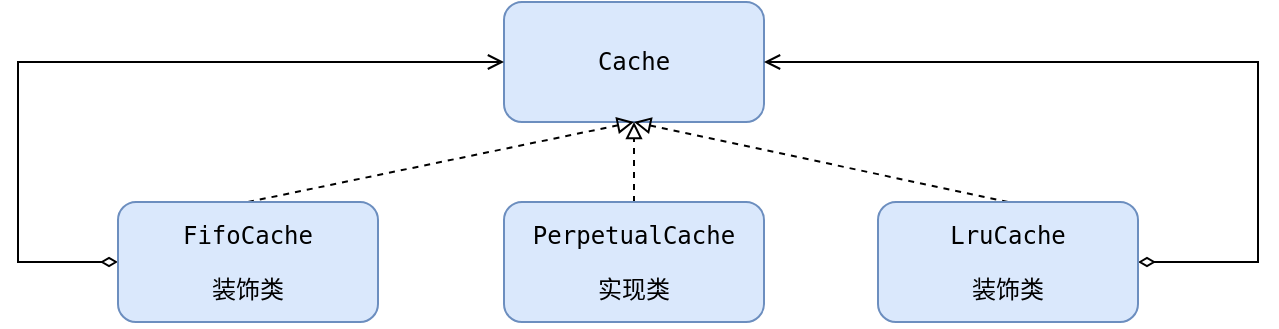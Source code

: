 <mxfile version="15.8.4" type="device"><diagram id="SUP5m7ipnHa_X94W5RRz" name="第 1 页"><mxGraphModel dx="946" dy="625" grid="1" gridSize="10" guides="1" tooltips="1" connect="1" arrows="1" fold="1" page="1" pageScale="1" pageWidth="827" pageHeight="1169" math="0" shadow="0"><root><mxCell id="0"/><mxCell id="1" parent="0"/><mxCell id="uREf698JY6UjQTf8zI5B-1" value="&lt;pre&gt;&lt;pre&gt;Cache&lt;/pre&gt;&lt;/pre&gt;" style="rounded=1;whiteSpace=wrap;html=1;fillColor=#dae8fc;strokeColor=#6c8ebf;" vertex="1" parent="1"><mxGeometry x="273" y="140" width="130" height="60" as="geometry"/></mxCell><mxCell id="uREf698JY6UjQTf8zI5B-2" style="edgeStyle=orthogonalEdgeStyle;rounded=0;orthogonalLoop=1;jettySize=auto;html=1;exitX=0.5;exitY=0;exitDx=0;exitDy=0;entryX=0.5;entryY=1;entryDx=0;entryDy=0;dashed=1;endArrow=block;endFill=0;" edge="1" parent="1" source="uREf698JY6UjQTf8zI5B-3" target="uREf698JY6UjQTf8zI5B-1"><mxGeometry relative="1" as="geometry"/></mxCell><mxCell id="uREf698JY6UjQTf8zI5B-3" value="&lt;pre&gt;&lt;pre&gt;&lt;pre&gt;PerpetualCache&lt;/pre&gt;&lt;/pre&gt;&lt;pre&gt;实现类&lt;/pre&gt;&lt;/pre&gt;" style="rounded=1;whiteSpace=wrap;html=1;fillColor=#dae8fc;strokeColor=#6c8ebf;" vertex="1" parent="1"><mxGeometry x="273" y="240" width="130" height="60" as="geometry"/></mxCell><mxCell id="uREf698JY6UjQTf8zI5B-4" style="edgeStyle=orthogonalEdgeStyle;rounded=0;orthogonalLoop=1;jettySize=auto;html=1;exitX=1;exitY=0.5;exitDx=0;exitDy=0;entryX=1;entryY=0.5;entryDx=0;entryDy=0;startArrow=diamondThin;startFill=0;endArrow=open;endFill=0;" edge="1" parent="1" source="uREf698JY6UjQTf8zI5B-6" target="uREf698JY6UjQTf8zI5B-1"><mxGeometry relative="1" as="geometry"><Array as="points"><mxPoint x="650" y="270"/><mxPoint x="650" y="170"/></Array></mxGeometry></mxCell><mxCell id="uREf698JY6UjQTf8zI5B-5" style="edgeStyle=none;rounded=0;orthogonalLoop=1;jettySize=auto;html=1;exitX=0.5;exitY=0;exitDx=0;exitDy=0;entryX=0.5;entryY=1;entryDx=0;entryDy=0;dashed=1;endArrow=block;endFill=0;" edge="1" parent="1" source="uREf698JY6UjQTf8zI5B-6" target="uREf698JY6UjQTf8zI5B-1"><mxGeometry relative="1" as="geometry"/></mxCell><mxCell id="uREf698JY6UjQTf8zI5B-6" value="&lt;pre&gt;&lt;pre&gt;&lt;pre&gt;LruCache&lt;/pre&gt;&lt;/pre&gt;&lt;pre&gt;装饰类&lt;/pre&gt;&lt;/pre&gt;" style="rounded=1;whiteSpace=wrap;html=1;fillColor=#dae8fc;strokeColor=#6c8ebf;" vertex="1" parent="1"><mxGeometry x="460" y="240" width="130" height="60" as="geometry"/></mxCell><mxCell id="uREf698JY6UjQTf8zI5B-15" style="edgeStyle=orthogonalEdgeStyle;rounded=0;orthogonalLoop=1;jettySize=auto;html=1;exitX=0;exitY=0.5;exitDx=0;exitDy=0;entryX=0;entryY=0.5;entryDx=0;entryDy=0;endArrow=open;endFill=0;startArrow=diamondThin;startFill=0;" edge="1" parent="1" source="uREf698JY6UjQTf8zI5B-13" target="uREf698JY6UjQTf8zI5B-1"><mxGeometry relative="1" as="geometry"><Array as="points"><mxPoint x="30" y="270"/><mxPoint x="30" y="170"/></Array></mxGeometry></mxCell><mxCell id="uREf698JY6UjQTf8zI5B-17" style="edgeStyle=none;rounded=0;orthogonalLoop=1;jettySize=auto;html=1;exitX=0.5;exitY=0;exitDx=0;exitDy=0;entryX=0.5;entryY=1;entryDx=0;entryDy=0;startArrow=none;startFill=0;endArrow=block;endFill=0;dashed=1;" edge="1" parent="1" source="uREf698JY6UjQTf8zI5B-13" target="uREf698JY6UjQTf8zI5B-1"><mxGeometry relative="1" as="geometry"/></mxCell><mxCell id="uREf698JY6UjQTf8zI5B-13" value="&lt;pre&gt;&lt;pre&gt;&lt;pre&gt;&lt;pre&gt;FifoCache&lt;/pre&gt;&lt;/pre&gt;&lt;/pre&gt;&lt;pre&gt;装饰类&lt;/pre&gt;&lt;/pre&gt;" style="rounded=1;whiteSpace=wrap;html=1;fillColor=#dae8fc;strokeColor=#6c8ebf;" vertex="1" parent="1"><mxGeometry x="80" y="240" width="130" height="60" as="geometry"/></mxCell></root></mxGraphModel></diagram></mxfile>
